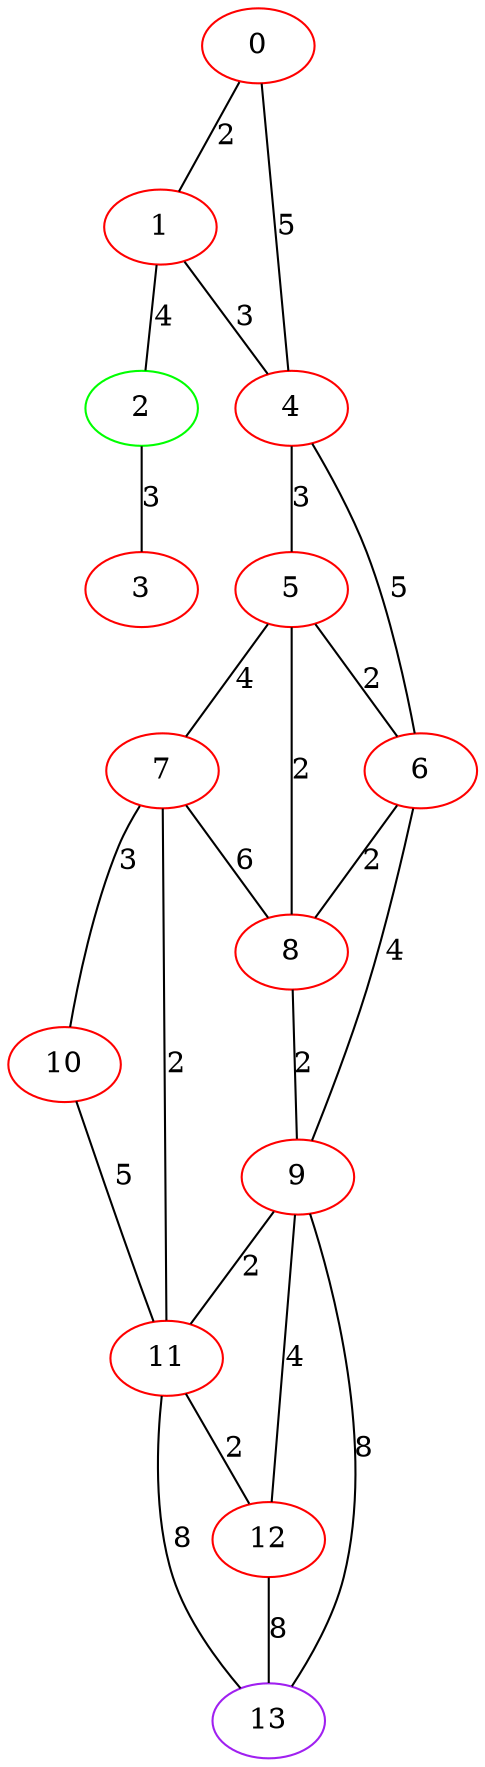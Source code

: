 graph "" {
0 [color=red, weight=1];
1 [color=red, weight=1];
2 [color=green, weight=2];
3 [color=red, weight=1];
4 [color=red, weight=1];
5 [color=red, weight=1];
6 [color=red, weight=1];
7 [color=red, weight=1];
8 [color=red, weight=1];
9 [color=red, weight=1];
10 [color=red, weight=1];
11 [color=red, weight=1];
12 [color=red, weight=1];
13 [color=purple, weight=4];
0 -- 1  [key=0, label=2];
0 -- 4  [key=0, label=5];
1 -- 2  [key=0, label=4];
1 -- 4  [key=0, label=3];
2 -- 3  [key=0, label=3];
4 -- 5  [key=0, label=3];
4 -- 6  [key=0, label=5];
5 -- 8  [key=0, label=2];
5 -- 6  [key=0, label=2];
5 -- 7  [key=0, label=4];
6 -- 8  [key=0, label=2];
6 -- 9  [key=0, label=4];
7 -- 8  [key=0, label=6];
7 -- 10  [key=0, label=3];
7 -- 11  [key=0, label=2];
8 -- 9  [key=0, label=2];
9 -- 11  [key=0, label=2];
9 -- 12  [key=0, label=4];
9 -- 13  [key=0, label=8];
10 -- 11  [key=0, label=5];
11 -- 12  [key=0, label=2];
11 -- 13  [key=0, label=8];
12 -- 13  [key=0, label=8];
}
